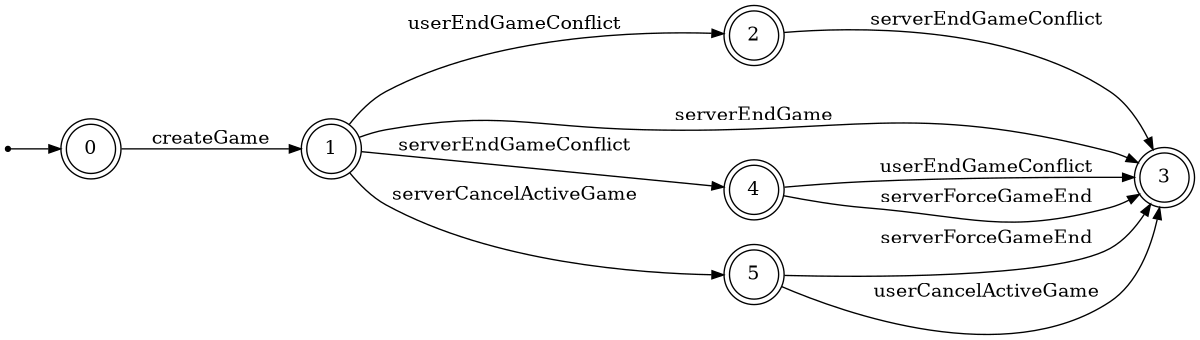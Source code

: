 digraph {
	ranksep=0.5 size="8, 8"
	rankdir=LR
	Initial [label="" fontsize=14.0 shape=point]
	0 [fontsize=14.0 shape=doublecircle]
	1 [fontsize=14.0 shape=doublecircle]
	2 [fontsize=14.0 shape=doublecircle]
	3 [fontsize=14.0 shape=doublecircle]
	4 [fontsize=14.0 shape=doublecircle]
	5 [fontsize=14.0 shape=doublecircle]
	Initial -> 0 [arrowsize=0.85]
	0 -> 1 [label=" createGame " arrowsize=0.85 fontsize=14.0]
	1 -> 5 [label=" serverCancelActiveGame " arrowsize=0.85 fontsize=14.0]
	1 -> 3 [label=" serverEndGame " arrowsize=0.85 fontsize=14.0]
	1 -> 4 [label=" serverEndGameConflict " arrowsize=0.85 fontsize=14.0]
	1 -> 2 [label=" userEndGameConflict " arrowsize=0.85 fontsize=14.0]
	2 -> 3 [label=" serverEndGameConflict " arrowsize=0.85 fontsize=14.0]
	4 -> 3 [label=" userEndGameConflict " arrowsize=0.85 fontsize=14.0]
	4 -> 3 [label=" serverForceGameEnd " arrowsize=0.85 fontsize=14.0]
	5 -> 3 [label=" serverForceGameEnd " arrowsize=0.85 fontsize=14.0]
	5 -> 3 [label=" userCancelActiveGame " arrowsize=0.85 fontsize=14.0]
}
